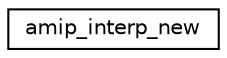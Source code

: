 digraph "Graphical Class Hierarchy"
{
 // INTERACTIVE_SVG=YES
 // LATEX_PDF_SIZE
  edge [fontname="Helvetica",fontsize="10",labelfontname="Helvetica",labelfontsize="10"];
  node [fontname="Helvetica",fontsize="10",shape=record];
  rankdir="LR";
  Node0 [label="amip_interp_new",height=0.2,width=0.4,color="black", fillcolor="white", style="filled",URL="$interfaceamip__interp__mod_1_1amip__interp__new.html",tooltip="Initializes data needed for the horizontal interpolation between the sst data and model grid."];
}
